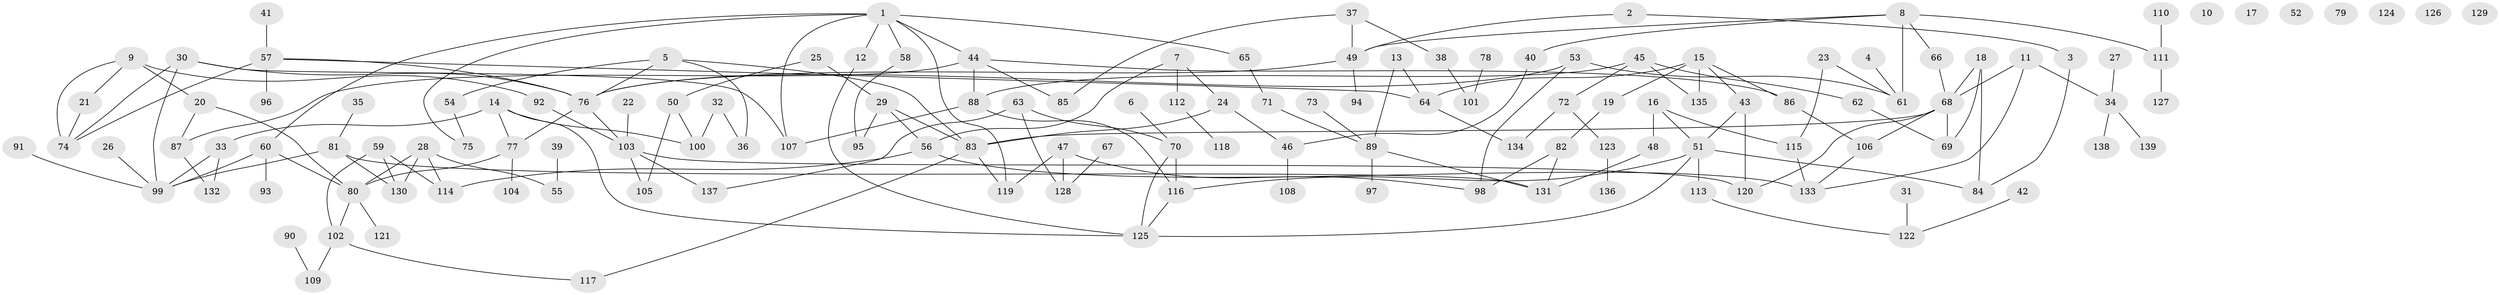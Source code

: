 // Generated by graph-tools (version 1.1) at 2025/33/03/09/25 02:33:29]
// undirected, 139 vertices, 184 edges
graph export_dot {
graph [start="1"]
  node [color=gray90,style=filled];
  1;
  2;
  3;
  4;
  5;
  6;
  7;
  8;
  9;
  10;
  11;
  12;
  13;
  14;
  15;
  16;
  17;
  18;
  19;
  20;
  21;
  22;
  23;
  24;
  25;
  26;
  27;
  28;
  29;
  30;
  31;
  32;
  33;
  34;
  35;
  36;
  37;
  38;
  39;
  40;
  41;
  42;
  43;
  44;
  45;
  46;
  47;
  48;
  49;
  50;
  51;
  52;
  53;
  54;
  55;
  56;
  57;
  58;
  59;
  60;
  61;
  62;
  63;
  64;
  65;
  66;
  67;
  68;
  69;
  70;
  71;
  72;
  73;
  74;
  75;
  76;
  77;
  78;
  79;
  80;
  81;
  82;
  83;
  84;
  85;
  86;
  87;
  88;
  89;
  90;
  91;
  92;
  93;
  94;
  95;
  96;
  97;
  98;
  99;
  100;
  101;
  102;
  103;
  104;
  105;
  106;
  107;
  108;
  109;
  110;
  111;
  112;
  113;
  114;
  115;
  116;
  117;
  118;
  119;
  120;
  121;
  122;
  123;
  124;
  125;
  126;
  127;
  128;
  129;
  130;
  131;
  132;
  133;
  134;
  135;
  136;
  137;
  138;
  139;
  1 -- 12;
  1 -- 44;
  1 -- 58;
  1 -- 60;
  1 -- 65;
  1 -- 75;
  1 -- 107;
  1 -- 119;
  2 -- 3;
  2 -- 49;
  3 -- 84;
  4 -- 61;
  5 -- 36;
  5 -- 54;
  5 -- 76;
  5 -- 83;
  6 -- 70;
  7 -- 24;
  7 -- 56;
  7 -- 112;
  8 -- 40;
  8 -- 49;
  8 -- 61;
  8 -- 66;
  8 -- 111;
  9 -- 20;
  9 -- 21;
  9 -- 74;
  9 -- 92;
  11 -- 34;
  11 -- 68;
  11 -- 133;
  12 -- 125;
  13 -- 64;
  13 -- 89;
  14 -- 33;
  14 -- 77;
  14 -- 100;
  14 -- 125;
  15 -- 19;
  15 -- 43;
  15 -- 64;
  15 -- 86;
  15 -- 135;
  16 -- 48;
  16 -- 51;
  16 -- 115;
  18 -- 68;
  18 -- 69;
  18 -- 84;
  19 -- 82;
  20 -- 80;
  20 -- 87;
  21 -- 74;
  22 -- 103;
  23 -- 61;
  23 -- 115;
  24 -- 46;
  24 -- 83;
  25 -- 29;
  25 -- 50;
  26 -- 99;
  27 -- 34;
  28 -- 55;
  28 -- 80;
  28 -- 114;
  28 -- 130;
  29 -- 56;
  29 -- 83;
  29 -- 95;
  30 -- 74;
  30 -- 76;
  30 -- 99;
  30 -- 107;
  31 -- 122;
  32 -- 36;
  32 -- 100;
  33 -- 99;
  33 -- 132;
  34 -- 138;
  34 -- 139;
  35 -- 81;
  37 -- 38;
  37 -- 49;
  37 -- 85;
  38 -- 101;
  39 -- 55;
  40 -- 46;
  41 -- 57;
  42 -- 122;
  43 -- 51;
  43 -- 120;
  44 -- 85;
  44 -- 86;
  44 -- 87;
  44 -- 88;
  45 -- 62;
  45 -- 72;
  45 -- 88;
  45 -- 135;
  46 -- 108;
  47 -- 98;
  47 -- 119;
  47 -- 128;
  48 -- 131;
  49 -- 76;
  49 -- 94;
  50 -- 100;
  50 -- 105;
  51 -- 84;
  51 -- 113;
  51 -- 116;
  51 -- 125;
  53 -- 61;
  53 -- 76;
  53 -- 98;
  54 -- 75;
  56 -- 114;
  56 -- 133;
  57 -- 64;
  57 -- 74;
  57 -- 76;
  57 -- 96;
  58 -- 95;
  59 -- 102;
  59 -- 114;
  59 -- 130;
  60 -- 80;
  60 -- 93;
  60 -- 99;
  62 -- 69;
  63 -- 70;
  63 -- 128;
  63 -- 137;
  64 -- 134;
  65 -- 71;
  66 -- 68;
  67 -- 128;
  68 -- 69;
  68 -- 83;
  68 -- 106;
  68 -- 120;
  70 -- 116;
  70 -- 125;
  71 -- 89;
  72 -- 123;
  72 -- 134;
  73 -- 89;
  76 -- 77;
  76 -- 103;
  77 -- 80;
  77 -- 104;
  78 -- 101;
  80 -- 102;
  80 -- 121;
  81 -- 99;
  81 -- 130;
  81 -- 131;
  82 -- 98;
  82 -- 131;
  83 -- 117;
  83 -- 119;
  86 -- 106;
  87 -- 132;
  88 -- 107;
  88 -- 116;
  89 -- 97;
  89 -- 131;
  90 -- 109;
  91 -- 99;
  92 -- 103;
  102 -- 109;
  102 -- 117;
  103 -- 105;
  103 -- 120;
  103 -- 137;
  106 -- 133;
  110 -- 111;
  111 -- 127;
  112 -- 118;
  113 -- 122;
  115 -- 133;
  116 -- 125;
  123 -- 136;
}
